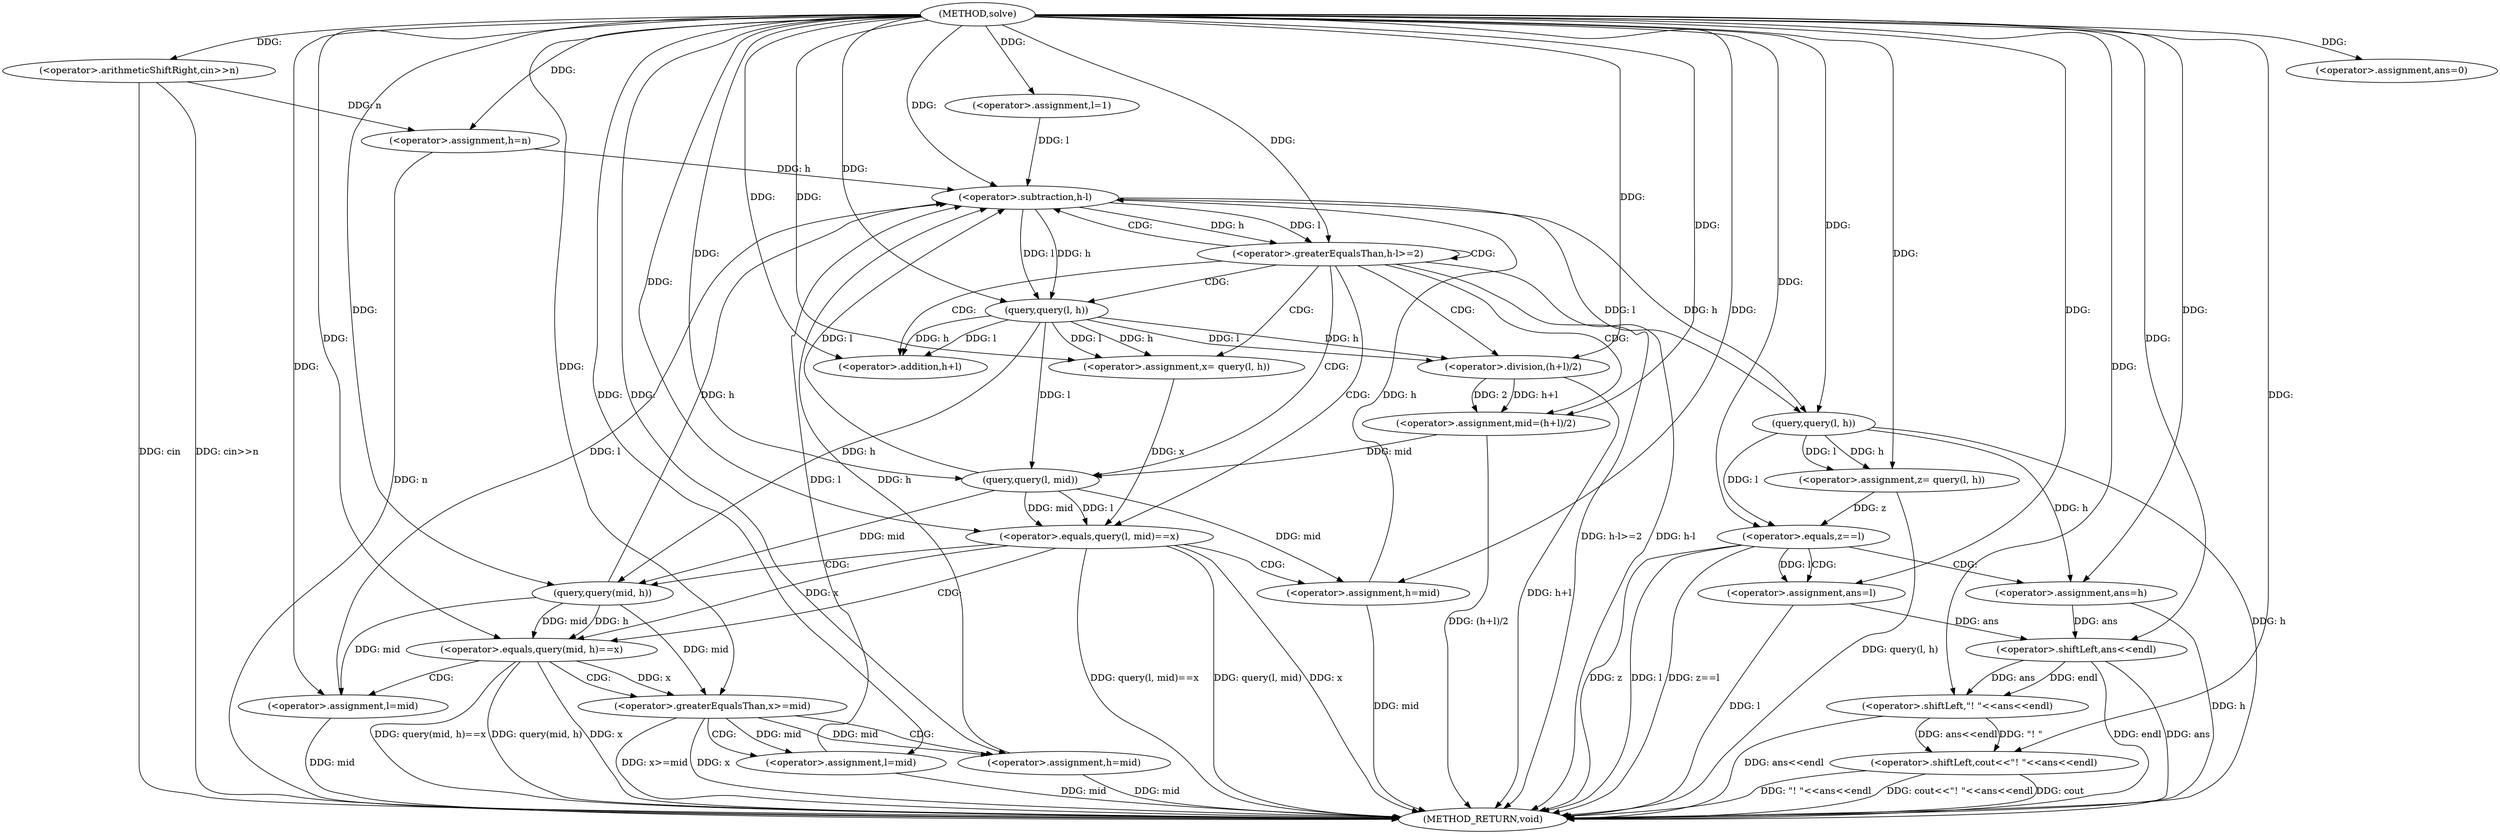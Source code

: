 digraph "solve" {  
"1000129" [label = "(METHOD,solve)" ]
"1000228" [label = "(METHOD_RETURN,void)" ]
"1000132" [label = "(<operator>.arithmeticShiftRight,cin>>n)" ]
"1000136" [label = "(<operator>.assignment,ans=0)" ]
"1000140" [label = "(<operator>.assignment,l=1)" ]
"1000144" [label = "(<operator>.assignment,h=n)" ]
"1000205" [label = "(<operator>.assignment,z= query(l, h))" ]
"1000221" [label = "(<operator>.shiftLeft,cout<<\"! \"<<ans<<endl)" ]
"1000148" [label = "(<operator>.greaterEqualsThan,h-l>=2)" ]
"1000211" [label = "(<operator>.equals,z==l)" ]
"1000214" [label = "(<operator>.assignment,ans=h)" ]
"1000155" [label = "(<operator>.assignment,x= query(l, h))" ]
"1000161" [label = "(<operator>.assignment,mid=(h+l)/2)" ]
"1000207" [label = "(query,query(l, h))" ]
"1000218" [label = "(<operator>.assignment,ans=l)" ]
"1000223" [label = "(<operator>.shiftLeft,\"! \"<<ans<<endl)" ]
"1000149" [label = "(<operator>.subtraction,h-l)" ]
"1000169" [label = "(<operator>.equals,query(l, mid)==x)" ]
"1000225" [label = "(<operator>.shiftLeft,ans<<endl)" ]
"1000157" [label = "(query,query(l, h))" ]
"1000163" [label = "(<operator>.division,(h+l)/2)" ]
"1000175" [label = "(<operator>.assignment,h=mid)" ]
"1000164" [label = "(<operator>.addition,h+l)" ]
"1000170" [label = "(query,query(l, mid))" ]
"1000180" [label = "(<operator>.equals,query(mid, h)==x)" ]
"1000186" [label = "(<operator>.assignment,l=mid)" ]
"1000181" [label = "(query,query(mid, h))" ]
"1000192" [label = "(<operator>.greaterEqualsThan,x>=mid)" ]
"1000196" [label = "(<operator>.assignment,h=mid)" ]
"1000201" [label = "(<operator>.assignment,l=mid)" ]
  "1000132" -> "1000228"  [ label = "DDG: cin>>n"] 
  "1000144" -> "1000228"  [ label = "DDG: n"] 
  "1000148" -> "1000228"  [ label = "DDG: h-l"] 
  "1000148" -> "1000228"  [ label = "DDG: h-l>=2"] 
  "1000207" -> "1000228"  [ label = "DDG: h"] 
  "1000205" -> "1000228"  [ label = "DDG: query(l, h)"] 
  "1000211" -> "1000228"  [ label = "DDG: z"] 
  "1000211" -> "1000228"  [ label = "DDG: l"] 
  "1000211" -> "1000228"  [ label = "DDG: z==l"] 
  "1000218" -> "1000228"  [ label = "DDG: l"] 
  "1000214" -> "1000228"  [ label = "DDG: h"] 
  "1000225" -> "1000228"  [ label = "DDG: ans"] 
  "1000223" -> "1000228"  [ label = "DDG: ans<<endl"] 
  "1000221" -> "1000228"  [ label = "DDG: \"! \"<<ans<<endl"] 
  "1000221" -> "1000228"  [ label = "DDG: cout<<\"! \"<<ans<<endl"] 
  "1000163" -> "1000228"  [ label = "DDG: h+l"] 
  "1000161" -> "1000228"  [ label = "DDG: (h+l)/2"] 
  "1000169" -> "1000228"  [ label = "DDG: query(l, mid)"] 
  "1000169" -> "1000228"  [ label = "DDG: x"] 
  "1000169" -> "1000228"  [ label = "DDG: query(l, mid)==x"] 
  "1000180" -> "1000228"  [ label = "DDG: query(mid, h)"] 
  "1000180" -> "1000228"  [ label = "DDG: x"] 
  "1000180" -> "1000228"  [ label = "DDG: query(mid, h)==x"] 
  "1000192" -> "1000228"  [ label = "DDG: x"] 
  "1000192" -> "1000228"  [ label = "DDG: x>=mid"] 
  "1000201" -> "1000228"  [ label = "DDG: mid"] 
  "1000196" -> "1000228"  [ label = "DDG: mid"] 
  "1000186" -> "1000228"  [ label = "DDG: mid"] 
  "1000175" -> "1000228"  [ label = "DDG: mid"] 
  "1000132" -> "1000228"  [ label = "DDG: cin"] 
  "1000221" -> "1000228"  [ label = "DDG: cout"] 
  "1000225" -> "1000228"  [ label = "DDG: endl"] 
  "1000129" -> "1000136"  [ label = "DDG: "] 
  "1000129" -> "1000140"  [ label = "DDG: "] 
  "1000132" -> "1000144"  [ label = "DDG: n"] 
  "1000129" -> "1000144"  [ label = "DDG: "] 
  "1000207" -> "1000205"  [ label = "DDG: h"] 
  "1000207" -> "1000205"  [ label = "DDG: l"] 
  "1000129" -> "1000132"  [ label = "DDG: "] 
  "1000129" -> "1000205"  [ label = "DDG: "] 
  "1000207" -> "1000214"  [ label = "DDG: h"] 
  "1000129" -> "1000214"  [ label = "DDG: "] 
  "1000129" -> "1000221"  [ label = "DDG: "] 
  "1000223" -> "1000221"  [ label = "DDG: ans<<endl"] 
  "1000223" -> "1000221"  [ label = "DDG: \"! \""] 
  "1000149" -> "1000148"  [ label = "DDG: l"] 
  "1000149" -> "1000148"  [ label = "DDG: h"] 
  "1000129" -> "1000148"  [ label = "DDG: "] 
  "1000157" -> "1000155"  [ label = "DDG: h"] 
  "1000157" -> "1000155"  [ label = "DDG: l"] 
  "1000163" -> "1000161"  [ label = "DDG: h+l"] 
  "1000163" -> "1000161"  [ label = "DDG: 2"] 
  "1000149" -> "1000207"  [ label = "DDG: l"] 
  "1000129" -> "1000207"  [ label = "DDG: "] 
  "1000149" -> "1000207"  [ label = "DDG: h"] 
  "1000205" -> "1000211"  [ label = "DDG: z"] 
  "1000129" -> "1000211"  [ label = "DDG: "] 
  "1000207" -> "1000211"  [ label = "DDG: l"] 
  "1000211" -> "1000218"  [ label = "DDG: l"] 
  "1000129" -> "1000218"  [ label = "DDG: "] 
  "1000129" -> "1000223"  [ label = "DDG: "] 
  "1000225" -> "1000223"  [ label = "DDG: ans"] 
  "1000225" -> "1000223"  [ label = "DDG: endl"] 
  "1000144" -> "1000149"  [ label = "DDG: h"] 
  "1000181" -> "1000149"  [ label = "DDG: h"] 
  "1000196" -> "1000149"  [ label = "DDG: h"] 
  "1000175" -> "1000149"  [ label = "DDG: h"] 
  "1000129" -> "1000149"  [ label = "DDG: "] 
  "1000140" -> "1000149"  [ label = "DDG: l"] 
  "1000170" -> "1000149"  [ label = "DDG: l"] 
  "1000201" -> "1000149"  [ label = "DDG: l"] 
  "1000186" -> "1000149"  [ label = "DDG: l"] 
  "1000129" -> "1000155"  [ label = "DDG: "] 
  "1000129" -> "1000161"  [ label = "DDG: "] 
  "1000218" -> "1000225"  [ label = "DDG: ans"] 
  "1000214" -> "1000225"  [ label = "DDG: ans"] 
  "1000129" -> "1000225"  [ label = "DDG: "] 
  "1000149" -> "1000157"  [ label = "DDG: l"] 
  "1000129" -> "1000157"  [ label = "DDG: "] 
  "1000149" -> "1000157"  [ label = "DDG: h"] 
  "1000157" -> "1000163"  [ label = "DDG: h"] 
  "1000129" -> "1000163"  [ label = "DDG: "] 
  "1000157" -> "1000163"  [ label = "DDG: l"] 
  "1000170" -> "1000169"  [ label = "DDG: l"] 
  "1000170" -> "1000169"  [ label = "DDG: mid"] 
  "1000155" -> "1000169"  [ label = "DDG: x"] 
  "1000129" -> "1000169"  [ label = "DDG: "] 
  "1000170" -> "1000175"  [ label = "DDG: mid"] 
  "1000129" -> "1000175"  [ label = "DDG: "] 
  "1000157" -> "1000164"  [ label = "DDG: h"] 
  "1000129" -> "1000164"  [ label = "DDG: "] 
  "1000157" -> "1000164"  [ label = "DDG: l"] 
  "1000129" -> "1000170"  [ label = "DDG: "] 
  "1000157" -> "1000170"  [ label = "DDG: l"] 
  "1000161" -> "1000170"  [ label = "DDG: mid"] 
  "1000181" -> "1000180"  [ label = "DDG: mid"] 
  "1000181" -> "1000180"  [ label = "DDG: h"] 
  "1000169" -> "1000180"  [ label = "DDG: x"] 
  "1000129" -> "1000180"  [ label = "DDG: "] 
  "1000181" -> "1000186"  [ label = "DDG: mid"] 
  "1000129" -> "1000186"  [ label = "DDG: "] 
  "1000170" -> "1000181"  [ label = "DDG: mid"] 
  "1000129" -> "1000181"  [ label = "DDG: "] 
  "1000157" -> "1000181"  [ label = "DDG: h"] 
  "1000180" -> "1000192"  [ label = "DDG: x"] 
  "1000129" -> "1000192"  [ label = "DDG: "] 
  "1000181" -> "1000192"  [ label = "DDG: mid"] 
  "1000192" -> "1000196"  [ label = "DDG: mid"] 
  "1000129" -> "1000196"  [ label = "DDG: "] 
  "1000192" -> "1000201"  [ label = "DDG: mid"] 
  "1000129" -> "1000201"  [ label = "DDG: "] 
  "1000148" -> "1000164"  [ label = "CDG: "] 
  "1000148" -> "1000161"  [ label = "CDG: "] 
  "1000148" -> "1000148"  [ label = "CDG: "] 
  "1000148" -> "1000157"  [ label = "CDG: "] 
  "1000148" -> "1000149"  [ label = "CDG: "] 
  "1000148" -> "1000169"  [ label = "CDG: "] 
  "1000148" -> "1000163"  [ label = "CDG: "] 
  "1000148" -> "1000155"  [ label = "CDG: "] 
  "1000148" -> "1000170"  [ label = "CDG: "] 
  "1000211" -> "1000214"  [ label = "CDG: "] 
  "1000211" -> "1000218"  [ label = "CDG: "] 
  "1000169" -> "1000180"  [ label = "CDG: "] 
  "1000169" -> "1000175"  [ label = "CDG: "] 
  "1000169" -> "1000181"  [ label = "CDG: "] 
  "1000180" -> "1000186"  [ label = "CDG: "] 
  "1000180" -> "1000192"  [ label = "CDG: "] 
  "1000192" -> "1000196"  [ label = "CDG: "] 
  "1000192" -> "1000201"  [ label = "CDG: "] 
}
